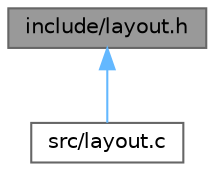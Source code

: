 digraph "include/layout.h"
{
 // LATEX_PDF_SIZE
  bgcolor="transparent";
  edge [fontname=Helvetica,fontsize=10,labelfontname=Helvetica,labelfontsize=10];
  node [fontname=Helvetica,fontsize=10,shape=box,height=0.2,width=0.4];
  Node1 [id="Node000001",label="include/layout.h",height=0.2,width=0.4,color="gray40", fillcolor="grey60", style="filled", fontcolor="black",tooltip="Win32 dialog dynamic layout engine API."];
  Node1 -> Node2 [id="edge1_Node000001_Node000002",dir="back",color="steelblue1",style="solid",tooltip=" "];
  Node2 [id="Node000002",label="src/layout.c",height=0.2,width=0.4,color="grey40", fillcolor="white", style="filled",URL="$layout_8c.html",tooltip=" "];
}
